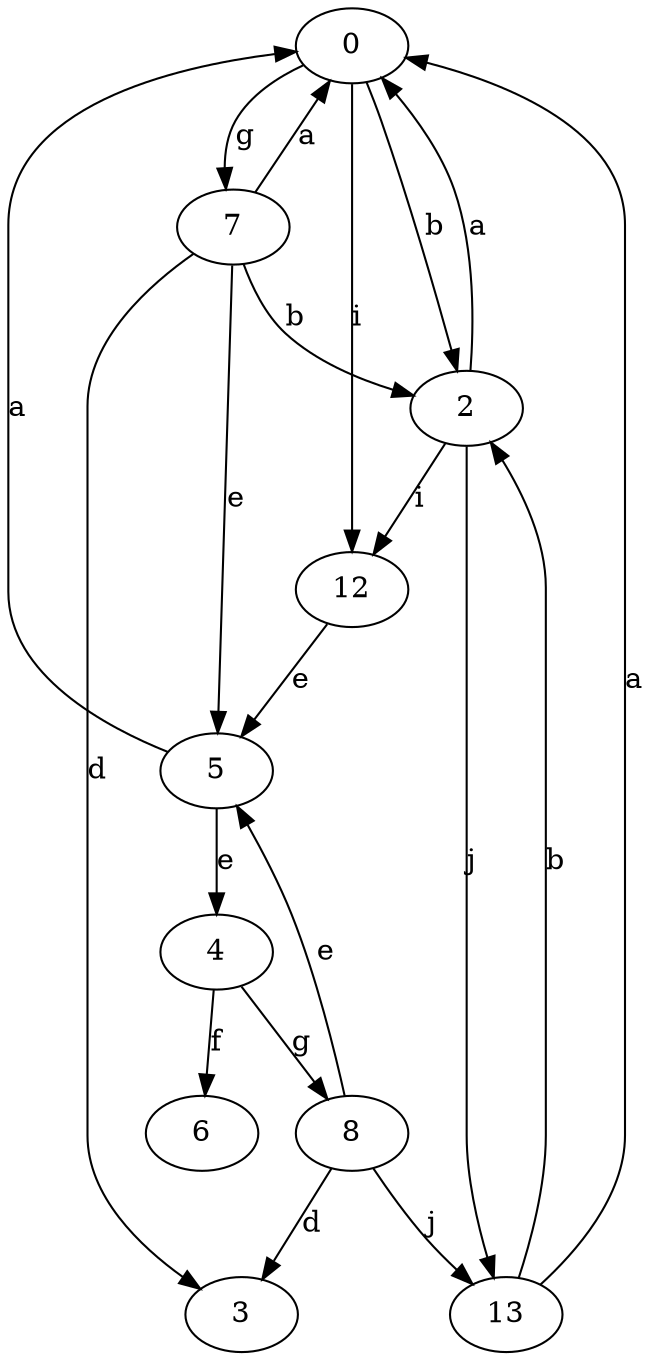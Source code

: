 strict digraph  {
0;
2;
3;
4;
5;
6;
7;
8;
12;
13;
0 -> 2  [label=b];
0 -> 7  [label=g];
0 -> 12  [label=i];
2 -> 0  [label=a];
2 -> 12  [label=i];
2 -> 13  [label=j];
4 -> 6  [label=f];
4 -> 8  [label=g];
5 -> 0  [label=a];
5 -> 4  [label=e];
7 -> 0  [label=a];
7 -> 2  [label=b];
7 -> 3  [label=d];
7 -> 5  [label=e];
8 -> 3  [label=d];
8 -> 5  [label=e];
8 -> 13  [label=j];
12 -> 5  [label=e];
13 -> 0  [label=a];
13 -> 2  [label=b];
}
